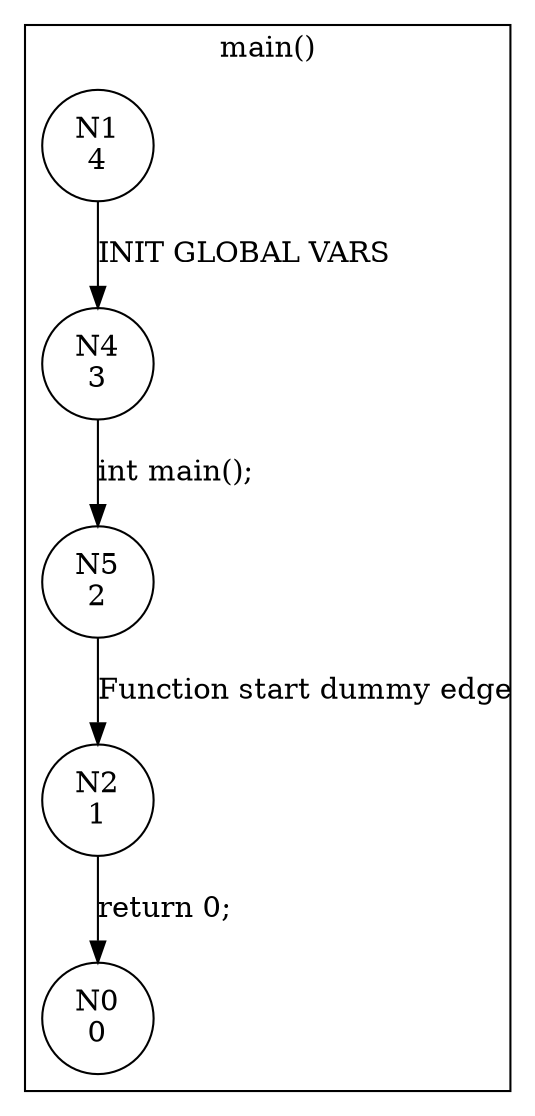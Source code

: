 digraph CFA {
1 [shape="circle" label="N1\n4"]
4 [shape="circle" label="N4\n3"]
5 [shape="circle" label="N5\n2"]
2 [shape="circle" label="N2\n1"]
0 [shape="circle" label="N0\n0"]
node [shape="circle"]
subgraph cluster_main {
label="main()"
1 -> 4 [label="INIT GLOBAL VARS"]
4 -> 5 [label="int main();"]
5 -> 2 [label="Function start dummy edge"]
2 -> 0 [label="return 0;"]}
}
